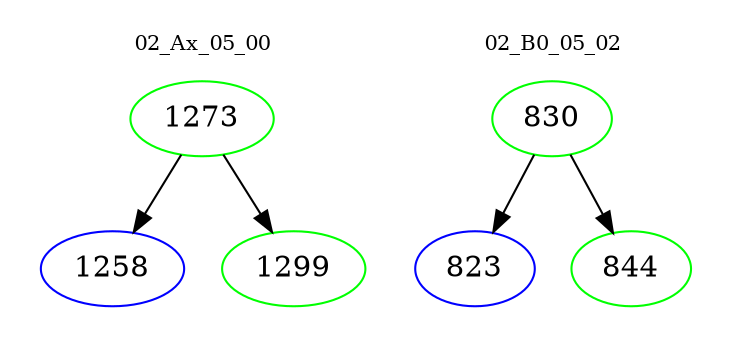 digraph{
subgraph cluster_0 {
color = white
label = "02_Ax_05_00";
fontsize=10;
T0_1273 [label="1273", color="green"]
T0_1273 -> T0_1258 [color="black"]
T0_1258 [label="1258", color="blue"]
T0_1273 -> T0_1299 [color="black"]
T0_1299 [label="1299", color="green"]
}
subgraph cluster_1 {
color = white
label = "02_B0_05_02";
fontsize=10;
T1_830 [label="830", color="green"]
T1_830 -> T1_823 [color="black"]
T1_823 [label="823", color="blue"]
T1_830 -> T1_844 [color="black"]
T1_844 [label="844", color="green"]
}
}
